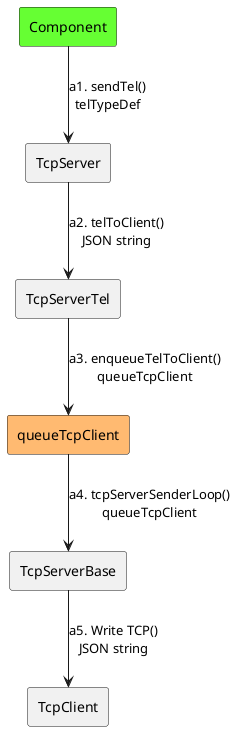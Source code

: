 @startuml
skinparam linestyle ortho

rectangle Component #66ff33
rectangle TcpServer as TS
rectangle TcpClient as TC
rectangle TcpServerTel as TST
rectangle TcpServerBase as TSB

rectangle queueTcpClient as QTC #ffba71

Component --> TS : a1. sendTel()\ntelTypeDef
TS --> TST : a2. telToClient()\nJSON string
TST --> QTC : a3. enqueueTelToClient()\nqueueTcpClient
QTC --> TSB : a4. tcpServerSenderLoop()\nqueueTcpClient
TSB --> TC : a5. Write TCP()\nJSON string
@enduml
